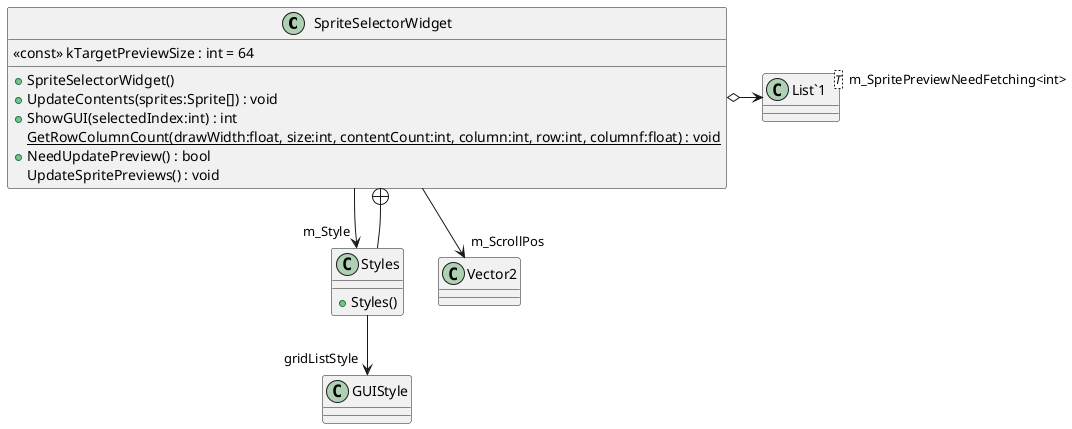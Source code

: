 @startuml
class SpriteSelectorWidget {
    <<const>> kTargetPreviewSize : int = 64
    + SpriteSelectorWidget()
    + UpdateContents(sprites:Sprite[]) : void
    + ShowGUI(selectedIndex:int) : int
    {static} GetRowColumnCount(drawWidth:float, size:int, contentCount:int, column:int, row:int, columnf:float) : void
    + NeedUpdatePreview() : bool
    UpdateSpritePreviews() : void
}
class Styles {
    + Styles()
}
class "List`1"<T> {
}
SpriteSelectorWidget o-> "m_SpritePreviewNeedFetching<int>" "List`1"
SpriteSelectorWidget --> "m_ScrollPos" Vector2
SpriteSelectorWidget --> "m_Style" Styles
SpriteSelectorWidget +-- Styles
Styles --> "gridListStyle" GUIStyle
@enduml
